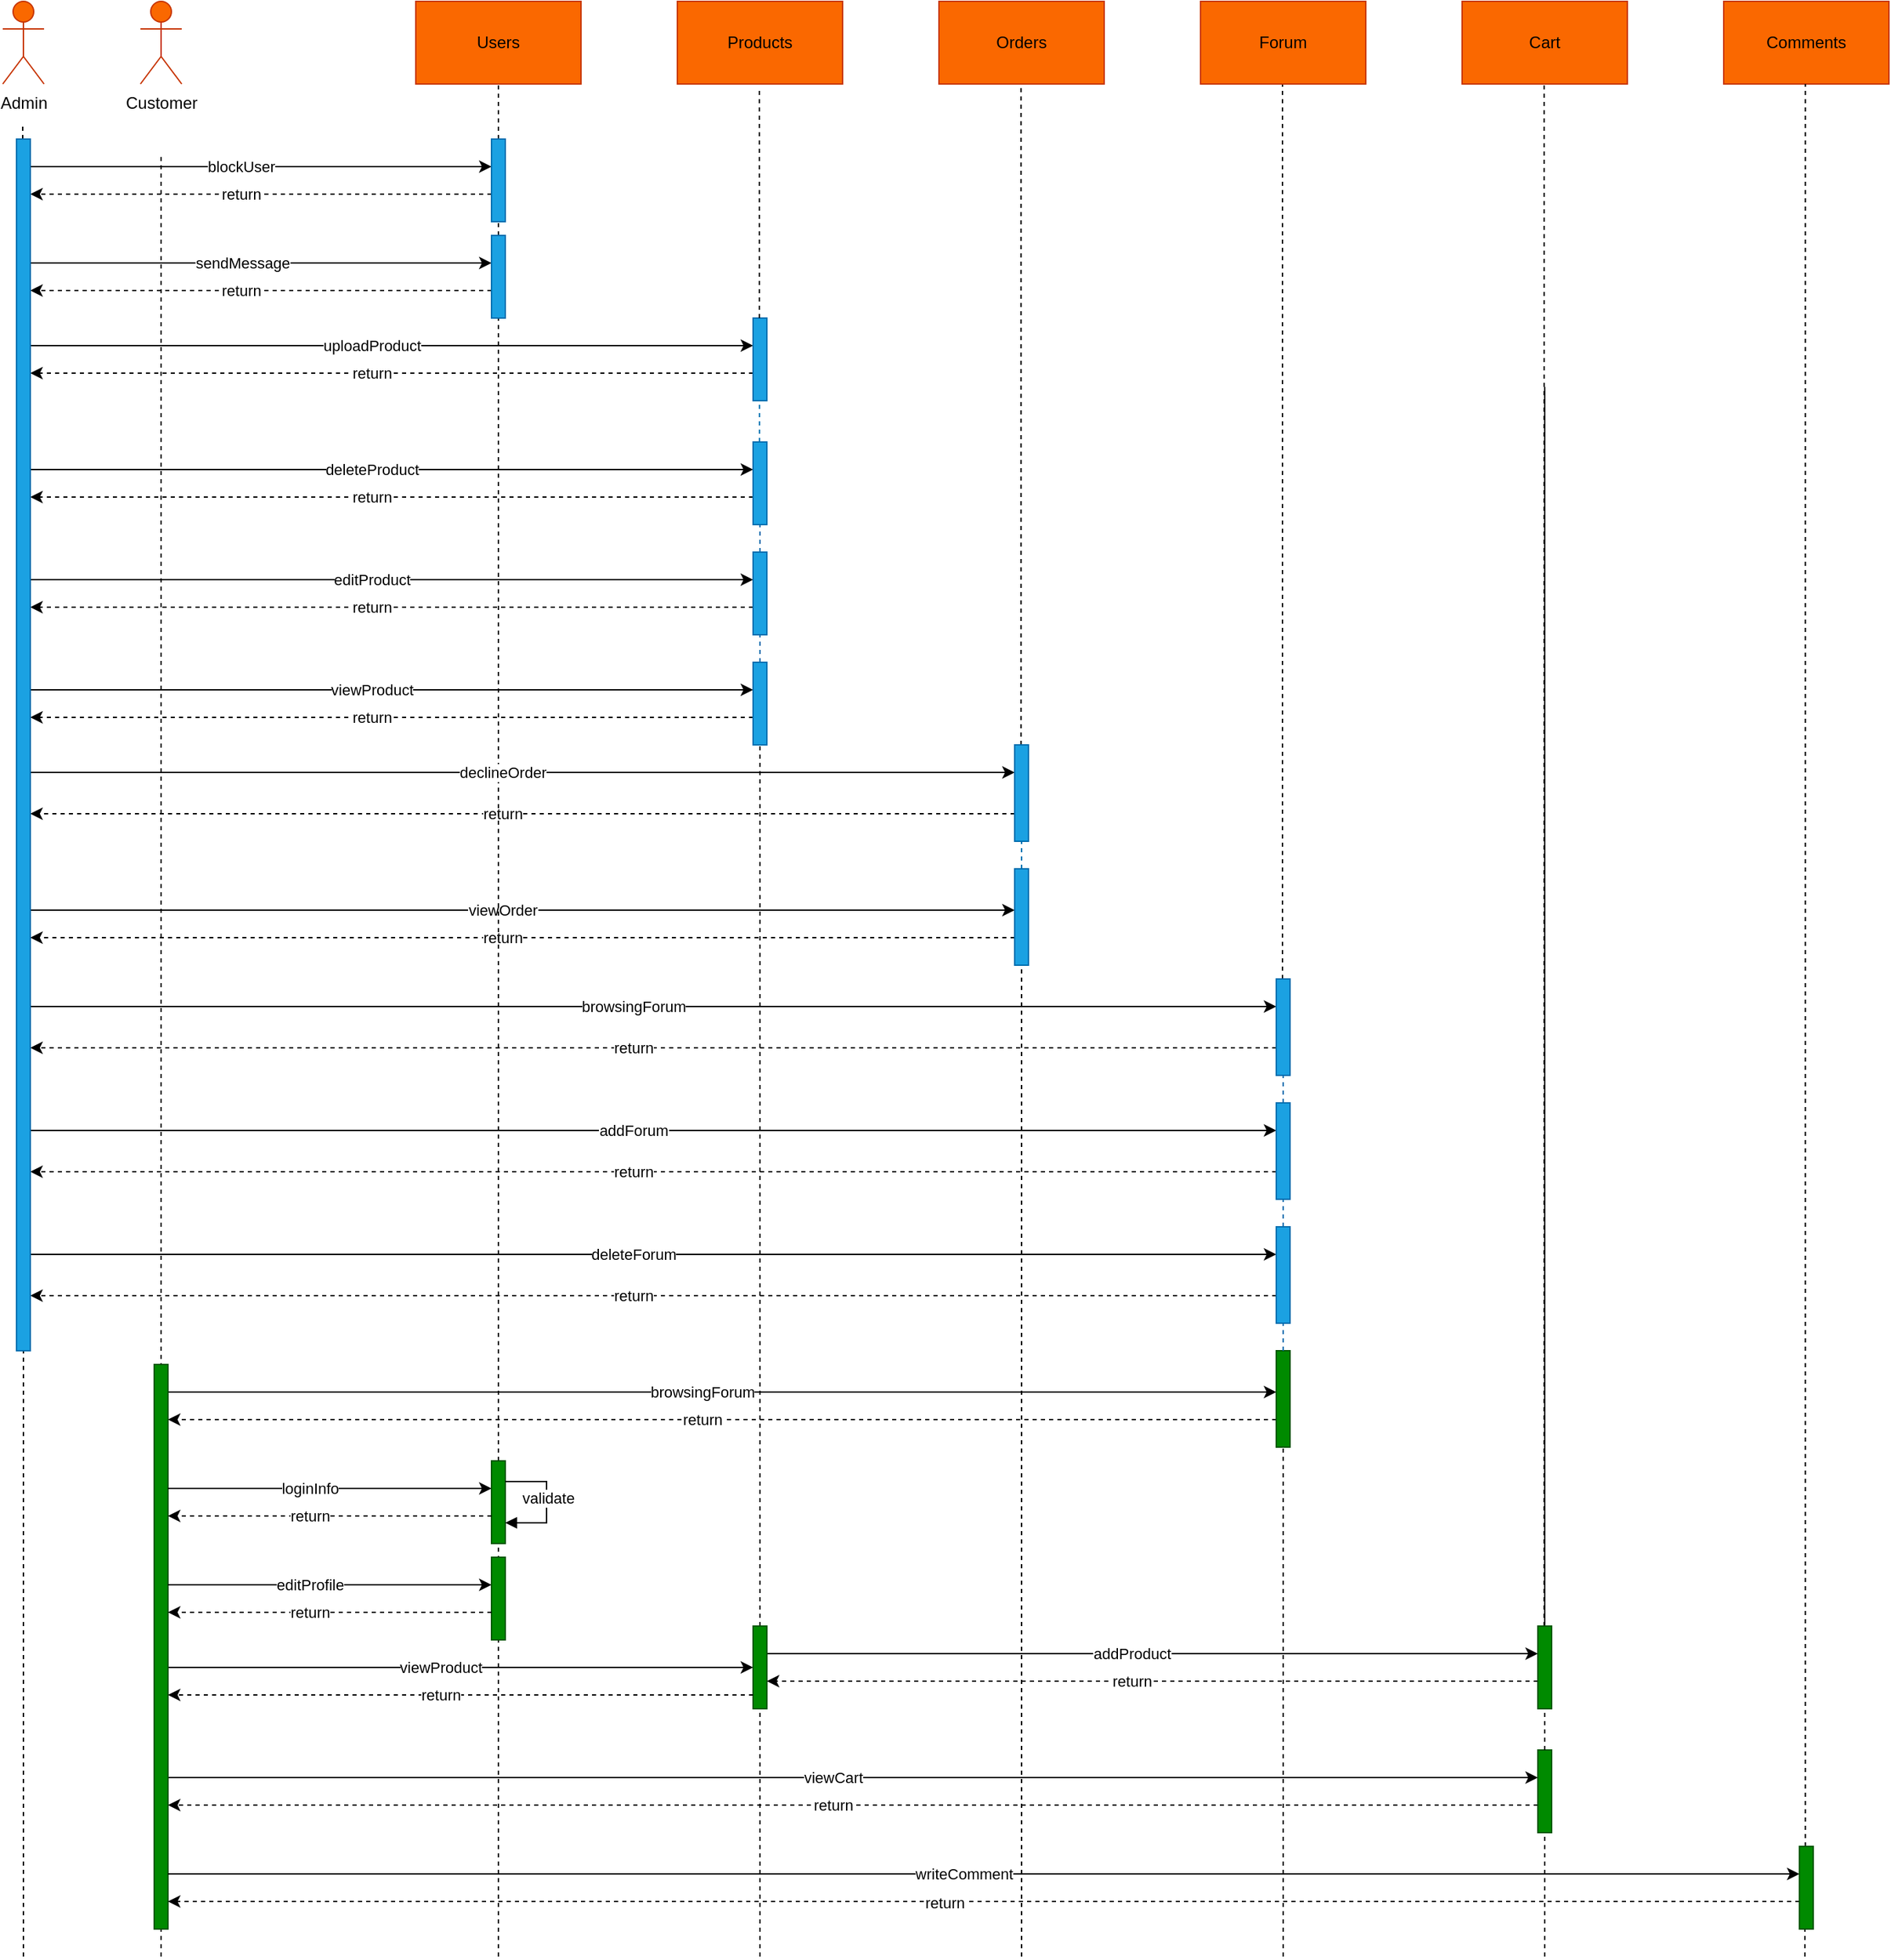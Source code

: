 <mxfile version="22.0.6" type="device">
  <diagram name="Page-1" id="2YBvvXClWsGukQMizWep">
    <mxGraphModel dx="1909" dy="971" grid="1" gridSize="10" guides="1" tooltips="1" connect="1" arrows="1" fold="1" page="1" pageScale="1" pageWidth="850" pageHeight="1100" math="0" shadow="0">
      <root>
        <mxCell id="0" />
        <mxCell id="1" parent="0" />
        <mxCell id="FtzVDYaoyo5m5slX8wzm-1" value="Admin" style="shape=umlActor;verticalLabelPosition=bottom;verticalAlign=top;html=1;outlineConnect=0;fillColor=#fa6800;fontColor=#000000;strokeColor=#C73500;" parent="1" vertex="1">
          <mxGeometry x="10" y="60" width="30" height="60" as="geometry" />
        </mxCell>
        <mxCell id="FtzVDYaoyo5m5slX8wzm-2" value="Customer" style="shape=umlActor;verticalLabelPosition=bottom;verticalAlign=top;html=1;outlineConnect=0;fillColor=#fa6800;fontColor=#000000;strokeColor=#C73500;" parent="1" vertex="1">
          <mxGeometry x="110" y="60" width="30" height="60" as="geometry" />
        </mxCell>
        <mxCell id="FtzVDYaoyo5m5slX8wzm-4" value="" style="endArrow=none;dashed=1;html=1;rounded=0;" parent="1" source="ckkpsDQTNY30UH5Dj0xy-1" edge="1">
          <mxGeometry width="50" height="50" relative="1" as="geometry">
            <mxPoint x="25" y="1480" as="sourcePoint" />
            <mxPoint x="24.5" y="150" as="targetPoint" />
          </mxGeometry>
        </mxCell>
        <mxCell id="FtzVDYaoyo5m5slX8wzm-7" value="Users" style="rounded=0;whiteSpace=wrap;html=1;fillColor=#fa6800;fontColor=#000000;strokeColor=#C73500;" parent="1" vertex="1">
          <mxGeometry x="310" y="60" width="120" height="60" as="geometry" />
        </mxCell>
        <mxCell id="FtzVDYaoyo5m5slX8wzm-8" value="Products" style="rounded=0;whiteSpace=wrap;html=1;fillColor=#fa6800;fontColor=#000000;strokeColor=#C73500;" parent="1" vertex="1">
          <mxGeometry x="500" y="60" width="120" height="60" as="geometry" />
        </mxCell>
        <mxCell id="FtzVDYaoyo5m5slX8wzm-11" value="Cart" style="rounded=0;whiteSpace=wrap;html=1;fillColor=#fa6800;fontColor=#000000;strokeColor=#C73500;" parent="1" vertex="1">
          <mxGeometry x="1070" y="60" width="120" height="60" as="geometry" />
        </mxCell>
        <mxCell id="FtzVDYaoyo5m5slX8wzm-12" value="" style="endArrow=none;dashed=1;html=1;rounded=0;" parent="1" source="eIc7a8zzQg1Sa1_WoRTr-14" edge="1">
          <mxGeometry width="50" height="50" relative="1" as="geometry">
            <mxPoint x="940" y="1170" as="sourcePoint" />
            <mxPoint x="939.5" y="120" as="targetPoint" />
          </mxGeometry>
        </mxCell>
        <mxCell id="FtzVDYaoyo5m5slX8wzm-20" value="" style="endArrow=none;dashed=1;html=1;rounded=0;" parent="1" edge="1">
          <mxGeometry width="50" height="50" relative="1" as="geometry">
            <mxPoint x="125" y="1130" as="sourcePoint" />
            <mxPoint x="125" y="170" as="targetPoint" />
          </mxGeometry>
        </mxCell>
        <mxCell id="FtzVDYaoyo5m5slX8wzm-23" value="" style="endArrow=classic;html=1;rounded=0;" parent="1" edge="1">
          <mxGeometry relative="1" as="geometry">
            <mxPoint x="30" y="250" as="sourcePoint" />
            <mxPoint x="365" y="250" as="targetPoint" />
          </mxGeometry>
        </mxCell>
        <mxCell id="FtzVDYaoyo5m5slX8wzm-24" value="sendMessage" style="edgeLabel;resizable=0;html=1;align=center;verticalAlign=middle;" parent="FtzVDYaoyo5m5slX8wzm-23" connectable="0" vertex="1">
          <mxGeometry relative="1" as="geometry">
            <mxPoint x="-14" as="offset" />
          </mxGeometry>
        </mxCell>
        <mxCell id="FtzVDYaoyo5m5slX8wzm-25" value="" style="endArrow=classic;html=1;rounded=0;dashed=1;" parent="1" edge="1">
          <mxGeometry relative="1" as="geometry">
            <mxPoint x="365" y="270" as="sourcePoint" />
            <mxPoint x="30" y="270" as="targetPoint" />
          </mxGeometry>
        </mxCell>
        <mxCell id="FtzVDYaoyo5m5slX8wzm-26" value="return" style="edgeLabel;resizable=0;html=1;align=center;verticalAlign=middle;" parent="FtzVDYaoyo5m5slX8wzm-25" connectable="0" vertex="1">
          <mxGeometry relative="1" as="geometry">
            <mxPoint x="-15" as="offset" />
          </mxGeometry>
        </mxCell>
        <mxCell id="FtzVDYaoyo5m5slX8wzm-31" value="" style="endArrow=classic;html=1;rounded=0;" parent="1" edge="1">
          <mxGeometry relative="1" as="geometry">
            <mxPoint x="30" y="180" as="sourcePoint" />
            <mxPoint x="365" y="180" as="targetPoint" />
          </mxGeometry>
        </mxCell>
        <mxCell id="FtzVDYaoyo5m5slX8wzm-32" value="blockUser" style="edgeLabel;resizable=0;html=1;align=center;verticalAlign=middle;" parent="FtzVDYaoyo5m5slX8wzm-31" connectable="0" vertex="1">
          <mxGeometry relative="1" as="geometry">
            <mxPoint x="-15" as="offset" />
          </mxGeometry>
        </mxCell>
        <mxCell id="FtzVDYaoyo5m5slX8wzm-41" value="" style="endArrow=none;dashed=1;html=1;rounded=0;entryX=0.5;entryY=1;entryDx=0;entryDy=0;" parent="1" source="FtzVDYaoyo5m5slX8wzm-36" target="FtzVDYaoyo5m5slX8wzm-7" edge="1">
          <mxGeometry width="50" height="50" relative="1" as="geometry">
            <mxPoint x="370" y="1170" as="sourcePoint" />
            <mxPoint x="420" y="280" as="targetPoint" />
          </mxGeometry>
        </mxCell>
        <mxCell id="FtzVDYaoyo5m5slX8wzm-42" value="" style="endArrow=classic;html=1;rounded=0;" parent="1" edge="1">
          <mxGeometry relative="1" as="geometry">
            <mxPoint x="30" y="310" as="sourcePoint" />
            <mxPoint x="555" y="310" as="targetPoint" />
          </mxGeometry>
        </mxCell>
        <mxCell id="FtzVDYaoyo5m5slX8wzm-43" value="uploadProduct" style="edgeLabel;resizable=0;html=1;align=center;verticalAlign=middle;" parent="FtzVDYaoyo5m5slX8wzm-42" connectable="0" vertex="1">
          <mxGeometry relative="1" as="geometry">
            <mxPoint x="-15" as="offset" />
          </mxGeometry>
        </mxCell>
        <mxCell id="FtzVDYaoyo5m5slX8wzm-44" value="" style="endArrow=classic;html=1;rounded=0;dashed=1;" parent="1" edge="1">
          <mxGeometry relative="1" as="geometry">
            <mxPoint x="555" y="330" as="sourcePoint" />
            <mxPoint x="30" y="330" as="targetPoint" />
          </mxGeometry>
        </mxCell>
        <mxCell id="FtzVDYaoyo5m5slX8wzm-45" value="return" style="edgeLabel;resizable=0;html=1;align=center;verticalAlign=middle;" parent="FtzVDYaoyo5m5slX8wzm-44" connectable="0" vertex="1">
          <mxGeometry relative="1" as="geometry">
            <mxPoint x="-15" as="offset" />
          </mxGeometry>
        </mxCell>
        <mxCell id="FtzVDYaoyo5m5slX8wzm-52" value="" style="endArrow=classic;html=1;rounded=0;dashed=1;" parent="1" edge="1">
          <mxGeometry relative="1" as="geometry">
            <mxPoint x="365" y="200" as="sourcePoint" />
            <mxPoint x="30" y="200" as="targetPoint" />
          </mxGeometry>
        </mxCell>
        <mxCell id="FtzVDYaoyo5m5slX8wzm-53" value="return" style="edgeLabel;resizable=0;html=1;align=center;verticalAlign=middle;" parent="FtzVDYaoyo5m5slX8wzm-52" connectable="0" vertex="1">
          <mxGeometry relative="1" as="geometry">
            <mxPoint x="-15" as="offset" />
          </mxGeometry>
        </mxCell>
        <mxCell id="FtzVDYaoyo5m5slX8wzm-58" value="" style="endArrow=classic;html=1;rounded=0;" parent="1" edge="1">
          <mxGeometry relative="1" as="geometry">
            <mxPoint x="30" y="400" as="sourcePoint" />
            <mxPoint x="555" y="400" as="targetPoint" />
          </mxGeometry>
        </mxCell>
        <mxCell id="FtzVDYaoyo5m5slX8wzm-59" value="deleteProduct" style="edgeLabel;resizable=0;html=1;align=center;verticalAlign=middle;" parent="FtzVDYaoyo5m5slX8wzm-58" connectable="0" vertex="1">
          <mxGeometry relative="1" as="geometry">
            <mxPoint x="-15" as="offset" />
          </mxGeometry>
        </mxCell>
        <mxCell id="FtzVDYaoyo5m5slX8wzm-60" value="" style="endArrow=classic;html=1;rounded=0;dashed=1;" parent="1" edge="1">
          <mxGeometry relative="1" as="geometry">
            <mxPoint x="555" y="420" as="sourcePoint" />
            <mxPoint x="30" y="420" as="targetPoint" />
          </mxGeometry>
        </mxCell>
        <mxCell id="FtzVDYaoyo5m5slX8wzm-61" value="return" style="edgeLabel;resizable=0;html=1;align=center;verticalAlign=middle;" parent="FtzVDYaoyo5m5slX8wzm-60" connectable="0" vertex="1">
          <mxGeometry relative="1" as="geometry">
            <mxPoint x="-15" as="offset" />
          </mxGeometry>
        </mxCell>
        <mxCell id="FtzVDYaoyo5m5slX8wzm-62" value="" style="endArrow=classic;html=1;rounded=0;" parent="1" edge="1">
          <mxGeometry relative="1" as="geometry">
            <mxPoint x="30" y="480" as="sourcePoint" />
            <mxPoint x="555" y="480" as="targetPoint" />
          </mxGeometry>
        </mxCell>
        <mxCell id="FtzVDYaoyo5m5slX8wzm-63" value="editProduct" style="edgeLabel;resizable=0;html=1;align=center;verticalAlign=middle;" parent="FtzVDYaoyo5m5slX8wzm-62" connectable="0" vertex="1">
          <mxGeometry relative="1" as="geometry">
            <mxPoint x="-15" as="offset" />
          </mxGeometry>
        </mxCell>
        <mxCell id="FtzVDYaoyo5m5slX8wzm-64" value="" style="endArrow=classic;html=1;rounded=0;dashed=1;" parent="1" edge="1">
          <mxGeometry relative="1" as="geometry">
            <mxPoint x="555" y="500" as="sourcePoint" />
            <mxPoint x="30" y="500" as="targetPoint" />
          </mxGeometry>
        </mxCell>
        <mxCell id="FtzVDYaoyo5m5slX8wzm-65" value="return" style="edgeLabel;resizable=0;html=1;align=center;verticalAlign=middle;" parent="FtzVDYaoyo5m5slX8wzm-64" connectable="0" vertex="1">
          <mxGeometry relative="1" as="geometry">
            <mxPoint x="-15" as="offset" />
          </mxGeometry>
        </mxCell>
        <mxCell id="FtzVDYaoyo5m5slX8wzm-72" value="" style="endArrow=classic;html=1;rounded=0;" parent="1" edge="1">
          <mxGeometry relative="1" as="geometry">
            <mxPoint x="30" y="720" as="sourcePoint" />
            <mxPoint x="745" y="720" as="targetPoint" />
          </mxGeometry>
        </mxCell>
        <mxCell id="FtzVDYaoyo5m5slX8wzm-73" value="viewOrder" style="edgeLabel;resizable=0;html=1;align=center;verticalAlign=middle;" parent="FtzVDYaoyo5m5slX8wzm-72" connectable="0" vertex="1">
          <mxGeometry relative="1" as="geometry">
            <mxPoint x="-15" as="offset" />
          </mxGeometry>
        </mxCell>
        <mxCell id="FtzVDYaoyo5m5slX8wzm-74" value="" style="endArrow=classic;html=1;rounded=0;dashed=1;" parent="1" edge="1">
          <mxGeometry relative="1" as="geometry">
            <mxPoint x="745" y="740" as="sourcePoint" />
            <mxPoint x="30" y="740" as="targetPoint" />
          </mxGeometry>
        </mxCell>
        <mxCell id="FtzVDYaoyo5m5slX8wzm-75" value="return" style="edgeLabel;resizable=0;html=1;align=center;verticalAlign=middle;" parent="FtzVDYaoyo5m5slX8wzm-74" connectable="0" vertex="1">
          <mxGeometry relative="1" as="geometry">
            <mxPoint x="-15" as="offset" />
          </mxGeometry>
        </mxCell>
        <mxCell id="FtzVDYaoyo5m5slX8wzm-80" value="" style="endArrow=classic;html=1;rounded=0;" parent="1" edge="1">
          <mxGeometry relative="1" as="geometry">
            <mxPoint x="30" y="560" as="sourcePoint" />
            <mxPoint x="555" y="560" as="targetPoint" />
          </mxGeometry>
        </mxCell>
        <mxCell id="FtzVDYaoyo5m5slX8wzm-81" value="viewProduct" style="edgeLabel;resizable=0;html=1;align=center;verticalAlign=middle;" parent="FtzVDYaoyo5m5slX8wzm-80" connectable="0" vertex="1">
          <mxGeometry relative="1" as="geometry">
            <mxPoint x="-15" as="offset" />
          </mxGeometry>
        </mxCell>
        <mxCell id="FtzVDYaoyo5m5slX8wzm-82" value="" style="endArrow=classic;html=1;rounded=0;dashed=1;" parent="1" source="FtzVDYaoyo5m5slX8wzm-78" target="ckkpsDQTNY30UH5Dj0xy-1" edge="1">
          <mxGeometry relative="1" as="geometry">
            <mxPoint x="555" y="579.92" as="sourcePoint" />
            <mxPoint x="26" y="580" as="targetPoint" />
            <Array as="points">
              <mxPoint x="180" y="580" />
            </Array>
          </mxGeometry>
        </mxCell>
        <mxCell id="FtzVDYaoyo5m5slX8wzm-83" value="return" style="edgeLabel;resizable=0;html=1;align=center;verticalAlign=middle;" parent="FtzVDYaoyo5m5slX8wzm-82" connectable="0" vertex="1">
          <mxGeometry relative="1" as="geometry">
            <mxPoint x="-15" as="offset" />
          </mxGeometry>
        </mxCell>
        <mxCell id="eIc7a8zzQg1Sa1_WoRTr-4" value="Orders" style="rounded=0;whiteSpace=wrap;html=1;fillColor=#fa6800;fontColor=#000000;strokeColor=#C73500;" parent="1" vertex="1">
          <mxGeometry x="690" y="60" width="120" height="60" as="geometry" />
        </mxCell>
        <mxCell id="eIc7a8zzQg1Sa1_WoRTr-5" value="" style="endArrow=none;dashed=1;html=1;rounded=0;entryX=0.5;entryY=1;entryDx=0;entryDy=0;" parent="1" source="eIc7a8zzQg1Sa1_WoRTr-71" edge="1">
          <mxGeometry width="50" height="50" relative="1" as="geometry">
            <mxPoint x="749.64" y="1170.696" as="sourcePoint" />
            <mxPoint x="749.64" y="120" as="targetPoint" />
            <Array as="points" />
          </mxGeometry>
        </mxCell>
        <mxCell id="eIc7a8zzQg1Sa1_WoRTr-8" value="Forum" style="rounded=0;whiteSpace=wrap;html=1;fillColor=#fa6800;fontColor=#000000;strokeColor=#C73500;" parent="1" vertex="1">
          <mxGeometry x="880" y="60" width="120" height="60" as="geometry" />
        </mxCell>
        <mxCell id="eIc7a8zzQg1Sa1_WoRTr-9" value="" style="endArrow=none;dashed=1;html=1;rounded=0;" parent="1" source="eIc7a8zzQg1Sa1_WoRTr-38" edge="1">
          <mxGeometry width="50" height="50" relative="1" as="geometry">
            <mxPoint x="1130" y="1170" as="sourcePoint" />
            <mxPoint x="1129.58" y="120" as="targetPoint" />
            <Array as="points" />
          </mxGeometry>
        </mxCell>
        <mxCell id="eIc7a8zzQg1Sa1_WoRTr-10" value="" style="endArrow=classic;html=1;rounded=0;" parent="1" edge="1">
          <mxGeometry relative="1" as="geometry">
            <mxPoint x="30" y="790" as="sourcePoint" />
            <mxPoint x="935" y="790" as="targetPoint" />
          </mxGeometry>
        </mxCell>
        <mxCell id="eIc7a8zzQg1Sa1_WoRTr-11" value="browsingForum" style="edgeLabel;resizable=0;html=1;align=center;verticalAlign=middle;" parent="eIc7a8zzQg1Sa1_WoRTr-10" connectable="0" vertex="1">
          <mxGeometry relative="1" as="geometry">
            <mxPoint x="-15" as="offset" />
          </mxGeometry>
        </mxCell>
        <mxCell id="eIc7a8zzQg1Sa1_WoRTr-12" value="" style="endArrow=classic;html=1;rounded=0;dashed=1;" parent="1" edge="1">
          <mxGeometry relative="1" as="geometry">
            <mxPoint x="935" y="820" as="sourcePoint" />
            <mxPoint x="30" y="820" as="targetPoint" />
          </mxGeometry>
        </mxCell>
        <mxCell id="eIc7a8zzQg1Sa1_WoRTr-13" value="return" style="edgeLabel;resizable=0;html=1;align=center;verticalAlign=middle;" parent="eIc7a8zzQg1Sa1_WoRTr-12" connectable="0" vertex="1">
          <mxGeometry relative="1" as="geometry">
            <mxPoint x="-15" as="offset" />
          </mxGeometry>
        </mxCell>
        <mxCell id="eIc7a8zzQg1Sa1_WoRTr-21" value="" style="endArrow=classic;html=1;rounded=0;" parent="1" target="eIc7a8zzQg1Sa1_WoRTr-64" edge="1">
          <mxGeometry relative="1" as="geometry">
            <mxPoint x="130" y="1270" as="sourcePoint" />
            <mxPoint x="550" y="1270" as="targetPoint" />
            <Array as="points">
              <mxPoint x="240" y="1270" />
            </Array>
          </mxGeometry>
        </mxCell>
        <mxCell id="eIc7a8zzQg1Sa1_WoRTr-22" value="viewProduct" style="edgeLabel;resizable=0;html=1;align=center;verticalAlign=middle;" parent="eIc7a8zzQg1Sa1_WoRTr-21" connectable="0" vertex="1">
          <mxGeometry relative="1" as="geometry">
            <mxPoint x="-15" as="offset" />
          </mxGeometry>
        </mxCell>
        <mxCell id="eIc7a8zzQg1Sa1_WoRTr-27" value="" style="endArrow=classic;html=1;rounded=0;dashed=1;" parent="1" edge="1">
          <mxGeometry relative="1" as="geometry">
            <mxPoint x="745" y="650" as="sourcePoint" />
            <mxPoint x="30" y="650" as="targetPoint" />
            <Array as="points">
              <mxPoint x="70" y="650" />
            </Array>
          </mxGeometry>
        </mxCell>
        <mxCell id="eIc7a8zzQg1Sa1_WoRTr-28" value="return" style="edgeLabel;resizable=0;html=1;align=center;verticalAlign=middle;" parent="eIc7a8zzQg1Sa1_WoRTr-27" connectable="0" vertex="1">
          <mxGeometry relative="1" as="geometry">
            <mxPoint x="-15" as="offset" />
          </mxGeometry>
        </mxCell>
        <mxCell id="eIc7a8zzQg1Sa1_WoRTr-29" value="" style="endArrow=classic;html=1;rounded=0;" parent="1" edge="1">
          <mxGeometry relative="1" as="geometry">
            <mxPoint x="130" y="1350" as="sourcePoint" />
            <mxPoint x="1125" y="1350" as="targetPoint" />
          </mxGeometry>
        </mxCell>
        <mxCell id="eIc7a8zzQg1Sa1_WoRTr-30" value="viewCart" style="edgeLabel;resizable=0;html=1;align=center;verticalAlign=middle;" parent="eIc7a8zzQg1Sa1_WoRTr-29" connectable="0" vertex="1">
          <mxGeometry relative="1" as="geometry">
            <mxPoint x="-15" as="offset" />
          </mxGeometry>
        </mxCell>
        <mxCell id="eIc7a8zzQg1Sa1_WoRTr-31" value="" style="endArrow=classic;html=1;rounded=0;dashed=1;" parent="1" source="eIc7a8zzQg1Sa1_WoRTr-33" edge="1">
          <mxGeometry relative="1" as="geometry">
            <mxPoint x="461" y="1370" as="sourcePoint" />
            <mxPoint x="130" y="1370" as="targetPoint" />
            <Array as="points">
              <mxPoint x="900" y="1370" />
            </Array>
          </mxGeometry>
        </mxCell>
        <mxCell id="eIc7a8zzQg1Sa1_WoRTr-32" value="return" style="edgeLabel;resizable=0;html=1;align=center;verticalAlign=middle;" parent="eIc7a8zzQg1Sa1_WoRTr-31" connectable="0" vertex="1">
          <mxGeometry relative="1" as="geometry">
            <mxPoint x="-15" as="offset" />
          </mxGeometry>
        </mxCell>
        <mxCell id="eIc7a8zzQg1Sa1_WoRTr-36" value="" style="endArrow=classic;html=1;rounded=0;" parent="1" source="eIc7a8zzQg1Sa1_WoRTr-64" target="eIc7a8zzQg1Sa1_WoRTr-38" edge="1">
          <mxGeometry relative="1" as="geometry">
            <mxPoint x="560" y="1260" as="sourcePoint" />
            <mxPoint x="1125" y="1260" as="targetPoint" />
            <Array as="points">
              <mxPoint x="585" y="1260" />
            </Array>
          </mxGeometry>
        </mxCell>
        <mxCell id="eIc7a8zzQg1Sa1_WoRTr-37" value="addProduct" style="edgeLabel;resizable=0;html=1;align=center;verticalAlign=middle;" parent="eIc7a8zzQg1Sa1_WoRTr-36" connectable="0" vertex="1">
          <mxGeometry relative="1" as="geometry">
            <mxPoint x="-15" as="offset" />
          </mxGeometry>
        </mxCell>
        <mxCell id="eIc7a8zzQg1Sa1_WoRTr-52" value="" style="endArrow=classic;html=1;rounded=0;" parent="1" edge="1">
          <mxGeometry relative="1" as="geometry">
            <mxPoint x="130" y="1070" as="sourcePoint" />
            <mxPoint x="935" y="1070" as="targetPoint" />
          </mxGeometry>
        </mxCell>
        <mxCell id="eIc7a8zzQg1Sa1_WoRTr-53" value="browsingForum" style="edgeLabel;resizable=0;html=1;align=center;verticalAlign=middle;" parent="eIc7a8zzQg1Sa1_WoRTr-52" connectable="0" vertex="1">
          <mxGeometry relative="1" as="geometry">
            <mxPoint x="-15" as="offset" />
          </mxGeometry>
        </mxCell>
        <mxCell id="eIc7a8zzQg1Sa1_WoRTr-54" value="" style="endArrow=classic;html=1;rounded=0;dashed=1;" parent="1" edge="1">
          <mxGeometry relative="1" as="geometry">
            <mxPoint x="935" y="1090" as="sourcePoint" />
            <mxPoint x="130" y="1090" as="targetPoint" />
          </mxGeometry>
        </mxCell>
        <mxCell id="eIc7a8zzQg1Sa1_WoRTr-55" value="return" style="edgeLabel;resizable=0;html=1;align=center;verticalAlign=middle;" parent="eIc7a8zzQg1Sa1_WoRTr-54" connectable="0" vertex="1">
          <mxGeometry relative="1" as="geometry">
            <mxPoint x="-15" as="offset" />
          </mxGeometry>
        </mxCell>
        <mxCell id="eIc7a8zzQg1Sa1_WoRTr-57" value="" style="endArrow=none;dashed=1;html=1;rounded=0;entryX=0.5;entryY=1;entryDx=0;entryDy=0;" parent="1" source="FtzVDYaoyo5m5slX8wzm-38" target="FtzVDYaoyo5m5slX8wzm-36" edge="1">
          <mxGeometry width="50" height="50" relative="1" as="geometry">
            <mxPoint x="370" y="1170" as="sourcePoint" />
            <mxPoint x="370" y="120" as="targetPoint" />
          </mxGeometry>
        </mxCell>
        <mxCell id="FtzVDYaoyo5m5slX8wzm-36" value="" style="html=1;points=[[0,0,0,0,5],[0,1,0,0,-5],[1,0,0,0,5],[1,1,0,0,-5]];perimeter=orthogonalPerimeter;outlineConnect=0;targetShapes=umlLifeline;portConstraint=eastwest;newEdgeStyle={&quot;curved&quot;:0,&quot;rounded&quot;:0};fillColor=#1ba1e2;strokeColor=#006EAF;fontColor=#ffffff;" parent="1" vertex="1">
          <mxGeometry x="365" y="160" width="10" height="60" as="geometry" />
        </mxCell>
        <mxCell id="eIc7a8zzQg1Sa1_WoRTr-58" value="" style="endArrow=none;dashed=1;html=1;rounded=0;entryX=0.5;entryY=1;entryDx=0;entryDy=0;" parent="1" source="1_sLbkk9Rfj9tffNp5yk-8" target="FtzVDYaoyo5m5slX8wzm-38" edge="1">
          <mxGeometry width="50" height="50" relative="1" as="geometry">
            <mxPoint x="370" y="1480" as="sourcePoint" />
            <mxPoint x="370" y="220" as="targetPoint" />
          </mxGeometry>
        </mxCell>
        <mxCell id="FtzVDYaoyo5m5slX8wzm-38" value="" style="html=1;points=[[0,0,0,0,5],[0,1,0,0,-5],[1,0,0,0,5],[1,1,0,0,-5]];perimeter=orthogonalPerimeter;outlineConnect=0;targetShapes=umlLifeline;portConstraint=eastwest;newEdgeStyle={&quot;curved&quot;:0,&quot;rounded&quot;:0};fillColor=#1ba1e2;strokeColor=#006EAF;fontColor=#ffffff;" parent="1" vertex="1">
          <mxGeometry x="365" y="230" width="10" height="60" as="geometry" />
        </mxCell>
        <mxCell id="FtzVDYaoyo5m5slX8wzm-46" value="" style="html=1;points=[[0,0,0,0,5],[0,1,0,0,-5],[1,0,0,0,5],[1,1,0,0,-5]];perimeter=orthogonalPerimeter;outlineConnect=0;targetShapes=umlLifeline;portConstraint=eastwest;newEdgeStyle={&quot;curved&quot;:0,&quot;rounded&quot;:0};fillColor=#1ba1e2;strokeColor=#006EAF;fontColor=#ffffff;" parent="1" vertex="1">
          <mxGeometry x="555" y="290" width="10" height="60" as="geometry" />
        </mxCell>
        <mxCell id="eIc7a8zzQg1Sa1_WoRTr-63" value="" style="endArrow=none;dashed=1;html=1;rounded=0;" parent="1" source="FtzVDYaoyo5m5slX8wzm-46" edge="1">
          <mxGeometry width="50" height="50" relative="1" as="geometry">
            <mxPoint x="660" y="350" as="sourcePoint" />
            <mxPoint x="559.57" y="125" as="targetPoint" />
          </mxGeometry>
        </mxCell>
        <mxCell id="eIc7a8zzQg1Sa1_WoRTr-65" value="" style="endArrow=none;dashed=1;html=1;rounded=0;" parent="1" target="eIc7a8zzQg1Sa1_WoRTr-64" edge="1">
          <mxGeometry width="50" height="50" relative="1" as="geometry">
            <mxPoint x="560" y="1480" as="sourcePoint" />
            <mxPoint x="559.57" y="125" as="targetPoint" />
          </mxGeometry>
        </mxCell>
        <mxCell id="eIc7a8zzQg1Sa1_WoRTr-66" value="" style="endArrow=none;dashed=1;html=1;rounded=0;fillColor=#1ba1e2;strokeColor=#006EAF;" parent="1" source="FtzVDYaoyo5m5slX8wzm-50" target="FtzVDYaoyo5m5slX8wzm-48" edge="1">
          <mxGeometry width="50" height="50" relative="1" as="geometry">
            <mxPoint x="560" y="950" as="sourcePoint" />
            <mxPoint x="559.57" y="125" as="targetPoint" />
          </mxGeometry>
        </mxCell>
        <mxCell id="FtzVDYaoyo5m5slX8wzm-48" value="" style="html=1;points=[[0,0,0,0,5],[0,1,0,0,-5],[1,0,0,0,5],[1,1,0,0,-5]];perimeter=orthogonalPerimeter;outlineConnect=0;targetShapes=umlLifeline;portConstraint=eastwest;newEdgeStyle={&quot;curved&quot;:0,&quot;rounded&quot;:0};fillColor=#1ba1e2;strokeColor=#006EAF;fontColor=#ffffff;" parent="1" vertex="1">
          <mxGeometry x="555" y="380" width="10" height="60" as="geometry" />
        </mxCell>
        <mxCell id="eIc7a8zzQg1Sa1_WoRTr-67" value="" style="endArrow=none;dashed=1;html=1;rounded=0;fillColor=#1ba1e2;strokeColor=#006EAF;" parent="1" source="FtzVDYaoyo5m5slX8wzm-78" target="FtzVDYaoyo5m5slX8wzm-50" edge="1">
          <mxGeometry width="50" height="50" relative="1" as="geometry">
            <mxPoint x="560" y="950" as="sourcePoint" />
            <mxPoint x="560" y="440" as="targetPoint" />
          </mxGeometry>
        </mxCell>
        <mxCell id="FtzVDYaoyo5m5slX8wzm-50" value="" style="html=1;points=[[0,0,0,0,5],[0,1,0,0,-5],[1,0,0,0,5],[1,1,0,0,-5]];perimeter=orthogonalPerimeter;outlineConnect=0;targetShapes=umlLifeline;portConstraint=eastwest;newEdgeStyle={&quot;curved&quot;:0,&quot;rounded&quot;:0};fillColor=#1ba1e2;strokeColor=#006EAF;fontColor=#ffffff;" parent="1" vertex="1">
          <mxGeometry x="555" y="460" width="10" height="60" as="geometry" />
        </mxCell>
        <mxCell id="eIc7a8zzQg1Sa1_WoRTr-68" value="" style="endArrow=none;dashed=1;html=1;rounded=0;" parent="1" source="eIc7a8zzQg1Sa1_WoRTr-64" target="FtzVDYaoyo5m5slX8wzm-78" edge="1">
          <mxGeometry width="50" height="50" relative="1" as="geometry">
            <mxPoint x="560" y="950" as="sourcePoint" />
            <mxPoint x="560" y="520" as="targetPoint" />
          </mxGeometry>
        </mxCell>
        <mxCell id="FtzVDYaoyo5m5slX8wzm-78" value="" style="html=1;points=[[0,0,0,0,5],[0,1,0,0,-5],[1,0,0,0,5],[1,1,0,0,-5]];perimeter=orthogonalPerimeter;outlineConnect=0;targetShapes=umlLifeline;portConstraint=eastwest;newEdgeStyle={&quot;curved&quot;:0,&quot;rounded&quot;:0};fillColor=#1ba1e2;strokeColor=#006EAF;fontColor=#ffffff;" parent="1" vertex="1">
          <mxGeometry x="555" y="540" width="10" height="60" as="geometry" />
        </mxCell>
        <mxCell id="eIc7a8zzQg1Sa1_WoRTr-69" value="" style="endArrow=classic;html=1;rounded=0;" parent="1" edge="1">
          <mxGeometry relative="1" as="geometry">
            <mxPoint x="30" y="620" as="sourcePoint" />
            <mxPoint x="745" y="620" as="targetPoint" />
          </mxGeometry>
        </mxCell>
        <mxCell id="eIc7a8zzQg1Sa1_WoRTr-70" value="declineOrder" style="edgeLabel;resizable=0;html=1;align=center;verticalAlign=middle;" parent="eIc7a8zzQg1Sa1_WoRTr-69" connectable="0" vertex="1">
          <mxGeometry relative="1" as="geometry">
            <mxPoint x="-15" as="offset" />
          </mxGeometry>
        </mxCell>
        <mxCell id="eIc7a8zzQg1Sa1_WoRTr-72" value="" style="endArrow=none;dashed=1;html=1;rounded=0;entryX=0.5;entryY=1;entryDx=0;entryDy=0;fillColor=#1ba1e2;strokeColor=#006EAF;" parent="1" source="eIc7a8zzQg1Sa1_WoRTr-6" target="eIc7a8zzQg1Sa1_WoRTr-71" edge="1">
          <mxGeometry width="50" height="50" relative="1" as="geometry">
            <mxPoint x="749.64" y="1170.696" as="sourcePoint" />
            <mxPoint x="749.64" y="120" as="targetPoint" />
            <Array as="points" />
          </mxGeometry>
        </mxCell>
        <mxCell id="eIc7a8zzQg1Sa1_WoRTr-71" value="" style="html=1;points=[[0,0,0,0,5],[0,1,0,0,-5],[1,0,0,0,5],[1,1,0,0,-5]];perimeter=orthogonalPerimeter;outlineConnect=0;targetShapes=umlLifeline;portConstraint=eastwest;newEdgeStyle={&quot;curved&quot;:0,&quot;rounded&quot;:0};fillColor=#1ba1e2;strokeColor=#006EAF;fontColor=#ffffff;" parent="1" vertex="1">
          <mxGeometry x="745" y="600" width="10" height="70" as="geometry" />
        </mxCell>
        <mxCell id="eIc7a8zzQg1Sa1_WoRTr-73" value="" style="endArrow=none;dashed=1;html=1;rounded=0;" parent="1" target="eIc7a8zzQg1Sa1_WoRTr-33" edge="1">
          <mxGeometry width="50" height="50" relative="1" as="geometry">
            <mxPoint x="1130" y="1480" as="sourcePoint" />
            <mxPoint x="1132.5" y="1130.0" as="targetPoint" />
          </mxGeometry>
        </mxCell>
        <mxCell id="eIc7a8zzQg1Sa1_WoRTr-33" value="" style="html=1;points=[[0,0,0,0,5],[0,1,0,0,-5],[1,0,0,0,5],[1,1,0,0,-5]];perimeter=orthogonalPerimeter;outlineConnect=0;targetShapes=umlLifeline;portConstraint=eastwest;newEdgeStyle={&quot;curved&quot;:0,&quot;rounded&quot;:0};fillColor=#008a00;strokeColor=#005700;fontColor=#ffffff;" parent="1" vertex="1">
          <mxGeometry x="1125" y="1330" width="10" height="60" as="geometry" />
        </mxCell>
        <mxCell id="eIc7a8zzQg1Sa1_WoRTr-74" value="" style="endArrow=none;dashed=1;html=1;rounded=0;entryX=0.5;entryY=1;entryDx=0;entryDy=0;" parent="1" target="eIc7a8zzQg1Sa1_WoRTr-6" edge="1">
          <mxGeometry width="50" height="50" relative="1" as="geometry">
            <mxPoint x="750" y="1480" as="sourcePoint" />
            <mxPoint x="750" y="670" as="targetPoint" />
            <Array as="points" />
          </mxGeometry>
        </mxCell>
        <mxCell id="eIc7a8zzQg1Sa1_WoRTr-6" value="" style="html=1;points=[[0,0,0,0,5],[0,1,0,0,-5],[1,0,0,0,5],[1,1,0,0,-5]];perimeter=orthogonalPerimeter;outlineConnect=0;targetShapes=umlLifeline;portConstraint=eastwest;newEdgeStyle={&quot;curved&quot;:0,&quot;rounded&quot;:0};fillColor=#1ba1e2;strokeColor=#006EAF;fontColor=#ffffff;" parent="1" vertex="1">
          <mxGeometry x="745" y="690" width="10" height="70" as="geometry" />
        </mxCell>
        <mxCell id="eIc7a8zzQg1Sa1_WoRTr-77" value="" style="endArrow=none;dashed=1;html=1;rounded=0;fillColor=#1ba1e2;strokeColor=#006EAF;" parent="1" target="FtzVDYaoyo5m5slX8wzm-46" edge="1">
          <mxGeometry width="50" height="50" relative="1" as="geometry">
            <mxPoint x="559.66" y="380" as="sourcePoint" />
            <mxPoint x="559.66" y="330" as="targetPoint" />
          </mxGeometry>
        </mxCell>
        <mxCell id="eIc7a8zzQg1Sa1_WoRTr-78" value="" style="endArrow=none;dashed=1;html=1;rounded=0;" parent="1" target="eIc7a8zzQg1Sa1_WoRTr-56" edge="1">
          <mxGeometry width="50" height="50" relative="1" as="geometry">
            <mxPoint x="940" y="1480" as="sourcePoint" />
            <mxPoint x="939.5" y="120" as="targetPoint" />
          </mxGeometry>
        </mxCell>
        <mxCell id="eIc7a8zzQg1Sa1_WoRTr-56" value="" style="html=1;points=[[0,0,0,0,5],[0,1,0,0,-5],[1,0,0,0,5],[1,1,0,0,-5]];perimeter=orthogonalPerimeter;outlineConnect=0;targetShapes=umlLifeline;portConstraint=eastwest;newEdgeStyle={&quot;curved&quot;:0,&quot;rounded&quot;:0};fillColor=#008a00;strokeColor=#005700;fontColor=#ffffff;" parent="1" vertex="1">
          <mxGeometry x="935" y="1040" width="10" height="70" as="geometry" />
        </mxCell>
        <mxCell id="eIc7a8zzQg1Sa1_WoRTr-79" value="" style="endArrow=none;dashed=1;html=1;rounded=0;" parent="1" target="eIc7a8zzQg1Sa1_WoRTr-44" edge="1">
          <mxGeometry width="50" height="50" relative="1" as="geometry">
            <mxPoint x="125" y="1480" as="sourcePoint" />
            <mxPoint x="125" y="150" as="targetPoint" />
          </mxGeometry>
        </mxCell>
        <mxCell id="eIc7a8zzQg1Sa1_WoRTr-44" value="" style="html=1;points=[[0,0,0,0,5],[0,1,0,0,-5],[1,0,0,0,5],[1,1,0,0,-5]];perimeter=orthogonalPerimeter;outlineConnect=0;targetShapes=umlLifeline;portConstraint=eastwest;newEdgeStyle={&quot;curved&quot;:0,&quot;rounded&quot;:0};fillColor=#008a00;fontColor=#ffffff;strokeColor=#005700;" parent="1" vertex="1">
          <mxGeometry x="120" y="1050" width="10" height="410" as="geometry" />
        </mxCell>
        <mxCell id="mdtsmkkaWqqf-x2yApyK-1" value="Comments" style="rounded=0;whiteSpace=wrap;html=1;fillColor=#fa6800;fontColor=#000000;strokeColor=#C73500;" parent="1" vertex="1">
          <mxGeometry x="1260" y="60" width="120" height="60" as="geometry" />
        </mxCell>
        <mxCell id="mdtsmkkaWqqf-x2yApyK-2" value="" style="endArrow=none;dashed=1;html=1;rounded=0;" parent="1" source="mdtsmkkaWqqf-x2yApyK-7" edge="1">
          <mxGeometry width="50" height="50" relative="1" as="geometry">
            <mxPoint x="1319" y="1332.857" as="sourcePoint" />
            <mxPoint x="1319.29" y="120" as="targetPoint" />
          </mxGeometry>
        </mxCell>
        <mxCell id="mdtsmkkaWqqf-x2yApyK-3" value="" style="endArrow=classic;html=1;rounded=0;" parent="1" edge="1">
          <mxGeometry relative="1" as="geometry">
            <mxPoint x="130" y="1420" as="sourcePoint" />
            <mxPoint x="1315" y="1420" as="targetPoint" />
          </mxGeometry>
        </mxCell>
        <mxCell id="mdtsmkkaWqqf-x2yApyK-4" value="writeComment" style="edgeLabel;resizable=0;html=1;align=center;verticalAlign=middle;" parent="mdtsmkkaWqqf-x2yApyK-3" connectable="0" vertex="1">
          <mxGeometry relative="1" as="geometry">
            <mxPoint x="-15" as="offset" />
          </mxGeometry>
        </mxCell>
        <mxCell id="mdtsmkkaWqqf-x2yApyK-5" value="" style="endArrow=classic;html=1;rounded=0;dashed=1;" parent="1" source="mdtsmkkaWqqf-x2yApyK-7" edge="1">
          <mxGeometry relative="1" as="geometry">
            <mxPoint x="1320" y="1439" as="sourcePoint" />
            <mxPoint x="130" y="1440" as="targetPoint" />
            <Array as="points">
              <mxPoint x="1280" y="1440" />
            </Array>
          </mxGeometry>
        </mxCell>
        <mxCell id="mdtsmkkaWqqf-x2yApyK-17" value="return" style="edgeLabel;html=1;align=center;verticalAlign=middle;resizable=0;points=[];" parent="mdtsmkkaWqqf-x2yApyK-5" vertex="1" connectable="0">
          <mxGeometry x="0.049" y="1" relative="1" as="geometry">
            <mxPoint as="offset" />
          </mxGeometry>
        </mxCell>
        <mxCell id="mdtsmkkaWqqf-x2yApyK-8" value="" style="endArrow=none;dashed=1;html=1;rounded=0;" parent="1" target="mdtsmkkaWqqf-x2yApyK-7" edge="1">
          <mxGeometry width="50" height="50" relative="1" as="geometry">
            <mxPoint x="1319" y="1480" as="sourcePoint" />
            <mxPoint x="1319.29" y="120" as="targetPoint" />
          </mxGeometry>
        </mxCell>
        <mxCell id="mdtsmkkaWqqf-x2yApyK-9" value="" style="endArrow=classic;html=1;rounded=0;" parent="1" source="ckkpsDQTNY30UH5Dj0xy-1" target="mdtsmkkaWqqf-x2yApyK-13" edge="1">
          <mxGeometry relative="1" as="geometry">
            <mxPoint x="25" y="889" as="sourcePoint" />
            <mxPoint x="540" y="889" as="targetPoint" />
            <Array as="points">
              <mxPoint x="80" y="880" />
            </Array>
          </mxGeometry>
        </mxCell>
        <mxCell id="mdtsmkkaWqqf-x2yApyK-10" value="addForum" style="edgeLabel;resizable=0;html=1;align=center;verticalAlign=middle;" parent="mdtsmkkaWqqf-x2yApyK-9" connectable="0" vertex="1">
          <mxGeometry relative="1" as="geometry">
            <mxPoint x="-15" as="offset" />
          </mxGeometry>
        </mxCell>
        <mxCell id="mdtsmkkaWqqf-x2yApyK-11" value="" style="endArrow=classic;html=1;rounded=0;dashed=1;" parent="1" edge="1">
          <mxGeometry relative="1" as="geometry">
            <mxPoint x="935" y="910" as="sourcePoint" />
            <mxPoint x="30" y="910" as="targetPoint" />
          </mxGeometry>
        </mxCell>
        <mxCell id="mdtsmkkaWqqf-x2yApyK-12" value="return" style="edgeLabel;resizable=0;html=1;align=center;verticalAlign=middle;" parent="mdtsmkkaWqqf-x2yApyK-11" connectable="0" vertex="1">
          <mxGeometry relative="1" as="geometry">
            <mxPoint x="-15" as="offset" />
          </mxGeometry>
        </mxCell>
        <mxCell id="mdtsmkkaWqqf-x2yApyK-7" value="" style="html=1;points=[[0,0,0,0,5],[0,1,0,0,-5],[1,0,0,0,5],[1,1,0,0,-5]];perimeter=orthogonalPerimeter;outlineConnect=0;targetShapes=umlLifeline;portConstraint=eastwest;newEdgeStyle={&quot;curved&quot;:0,&quot;rounded&quot;:0};fillColor=#008a00;strokeColor=#005700;fontColor=#ffffff;" parent="1" vertex="1">
          <mxGeometry x="1315" y="1400" width="10" height="60" as="geometry" />
        </mxCell>
        <mxCell id="mdtsmkkaWqqf-x2yApyK-18" value="" style="endArrow=classic;html=1;rounded=0;" parent="1" edge="1">
          <mxGeometry relative="1" as="geometry">
            <mxPoint x="30" y="970" as="sourcePoint" />
            <mxPoint x="935" y="970" as="targetPoint" />
          </mxGeometry>
        </mxCell>
        <mxCell id="mdtsmkkaWqqf-x2yApyK-19" value="deleteForum" style="edgeLabel;resizable=0;html=1;align=center;verticalAlign=middle;" parent="mdtsmkkaWqqf-x2yApyK-18" connectable="0" vertex="1">
          <mxGeometry relative="1" as="geometry">
            <mxPoint x="-15" as="offset" />
          </mxGeometry>
        </mxCell>
        <mxCell id="mdtsmkkaWqqf-x2yApyK-20" value="" style="endArrow=classic;html=1;rounded=0;dashed=1;" parent="1" source="mdtsmkkaWqqf-x2yApyK-22" target="ckkpsDQTNY30UH5Dj0xy-1" edge="1">
          <mxGeometry relative="1" as="geometry">
            <mxPoint x="540" y="1000" as="sourcePoint" />
            <mxPoint x="25" y="999" as="targetPoint" />
            <Array as="points">
              <mxPoint x="100" y="1000" />
            </Array>
          </mxGeometry>
        </mxCell>
        <mxCell id="mdtsmkkaWqqf-x2yApyK-21" value="return" style="edgeLabel;resizable=0;html=1;align=center;verticalAlign=middle;" parent="mdtsmkkaWqqf-x2yApyK-20" connectable="0" vertex="1">
          <mxGeometry relative="1" as="geometry">
            <mxPoint x="-15" as="offset" />
          </mxGeometry>
        </mxCell>
        <mxCell id="1_sLbkk9Rfj9tffNp5yk-1" value="" style="endArrow=classic;html=1;rounded=0;dashed=1;" parent="1" edge="1">
          <mxGeometry relative="1" as="geometry">
            <mxPoint x="1125.0" y="1280" as="sourcePoint" />
            <mxPoint x="565" y="1280" as="targetPoint" />
          </mxGeometry>
        </mxCell>
        <mxCell id="1_sLbkk9Rfj9tffNp5yk-2" value="return" style="edgeLabel;resizable=0;html=1;align=center;verticalAlign=middle;" parent="1_sLbkk9Rfj9tffNp5yk-1" connectable="0" vertex="1">
          <mxGeometry relative="1" as="geometry">
            <mxPoint x="-15" as="offset" />
          </mxGeometry>
        </mxCell>
        <mxCell id="eIc7a8zzQg1Sa1_WoRTr-64" value="" style="html=1;points=[[0,0,0,0,5],[0,1,0,0,-5],[1,0,0,0,5],[1,1,0,0,-5]];perimeter=orthogonalPerimeter;outlineConnect=0;targetShapes=umlLifeline;portConstraint=eastwest;newEdgeStyle={&quot;curved&quot;:0,&quot;rounded&quot;:0};fillColor=#008a00;strokeColor=#005700;fontColor=#ffffff;" parent="1" vertex="1">
          <mxGeometry x="555" y="1240" width="10" height="60" as="geometry" />
        </mxCell>
        <mxCell id="1_sLbkk9Rfj9tffNp5yk-3" value="" style="endArrow=none;dashed=1;html=1;rounded=0;fillColor=#1ba1e2;strokeColor=#006EAF;" parent="1" source="eIc7a8zzQg1Sa1_WoRTr-56" target="mdtsmkkaWqqf-x2yApyK-22" edge="1">
          <mxGeometry width="50" height="50" relative="1" as="geometry">
            <mxPoint x="940" y="1190" as="sourcePoint" />
            <mxPoint x="939.5" y="120" as="targetPoint" />
          </mxGeometry>
        </mxCell>
        <mxCell id="mdtsmkkaWqqf-x2yApyK-22" value="" style="html=1;points=[[0,0,0,0,5],[0,1,0,0,-5],[1,0,0,0,5],[1,1,0,0,-5]];perimeter=orthogonalPerimeter;outlineConnect=0;targetShapes=umlLifeline;portConstraint=eastwest;newEdgeStyle={&quot;curved&quot;:0,&quot;rounded&quot;:0};fillColor=#1ba1e2;strokeColor=#006EAF;fontColor=#ffffff;" parent="1" vertex="1">
          <mxGeometry x="935" y="950" width="10" height="70" as="geometry" />
        </mxCell>
        <mxCell id="1_sLbkk9Rfj9tffNp5yk-4" value="" style="endArrow=none;dashed=1;html=1;rounded=0;fillColor=#1ba1e2;strokeColor=#006EAF;" parent="1" source="mdtsmkkaWqqf-x2yApyK-22" target="mdtsmkkaWqqf-x2yApyK-13" edge="1">
          <mxGeometry width="50" height="50" relative="1" as="geometry">
            <mxPoint x="940" y="950" as="sourcePoint" />
            <mxPoint x="939.5" y="120" as="targetPoint" />
          </mxGeometry>
        </mxCell>
        <mxCell id="mdtsmkkaWqqf-x2yApyK-13" value="" style="html=1;points=[[0,0,0,0,5],[0,1,0,0,-5],[1,0,0,0,5],[1,1,0,0,-5]];perimeter=orthogonalPerimeter;outlineConnect=0;targetShapes=umlLifeline;portConstraint=eastwest;newEdgeStyle={&quot;curved&quot;:0,&quot;rounded&quot;:0};fillColor=#1ba1e2;strokeColor=#006EAF;fontColor=#ffffff;" parent="1" vertex="1">
          <mxGeometry x="935" y="860" width="10" height="70" as="geometry" />
        </mxCell>
        <mxCell id="1_sLbkk9Rfj9tffNp5yk-5" value="" style="endArrow=none;dashed=1;html=1;rounded=0;fillColor=#1ba1e2;strokeColor=#006EAF;" parent="1" source="mdtsmkkaWqqf-x2yApyK-13" target="eIc7a8zzQg1Sa1_WoRTr-14" edge="1">
          <mxGeometry width="50" height="50" relative="1" as="geometry">
            <mxPoint x="940" y="860" as="sourcePoint" />
            <mxPoint x="939.5" y="120" as="targetPoint" />
          </mxGeometry>
        </mxCell>
        <mxCell id="eIc7a8zzQg1Sa1_WoRTr-14" value="" style="html=1;points=[[0,0,0,0,5],[0,1,0,0,-5],[1,0,0,0,5],[1,1,0,0,-5]];perimeter=orthogonalPerimeter;outlineConnect=0;targetShapes=umlLifeline;portConstraint=eastwest;newEdgeStyle={&quot;curved&quot;:0,&quot;rounded&quot;:0};fillColor=#1ba1e2;strokeColor=#006EAF;fontColor=#ffffff;" parent="1" vertex="1">
          <mxGeometry x="935" y="770" width="10" height="70" as="geometry" />
        </mxCell>
        <mxCell id="1_sLbkk9Rfj9tffNp5yk-6" value="" style="endArrow=classic;html=1;rounded=0;" parent="1" edge="1">
          <mxGeometry relative="1" as="geometry">
            <mxPoint x="130" y="1140" as="sourcePoint" />
            <mxPoint x="365" y="1140" as="targetPoint" />
          </mxGeometry>
        </mxCell>
        <mxCell id="1_sLbkk9Rfj9tffNp5yk-7" value="loginInfo" style="edgeLabel;resizable=0;html=1;align=center;verticalAlign=middle;" parent="1_sLbkk9Rfj9tffNp5yk-6" connectable="0" vertex="1">
          <mxGeometry relative="1" as="geometry">
            <mxPoint x="-15" as="offset" />
          </mxGeometry>
        </mxCell>
        <mxCell id="1_sLbkk9Rfj9tffNp5yk-9" value="" style="endArrow=none;dashed=1;html=1;rounded=0;entryX=0.5;entryY=1;entryDx=0;entryDy=0;" parent="1" target="1_sLbkk9Rfj9tffNp5yk-8" edge="1">
          <mxGeometry width="50" height="50" relative="1" as="geometry">
            <mxPoint x="370" y="1480" as="sourcePoint" />
            <mxPoint x="370" y="290" as="targetPoint" />
          </mxGeometry>
        </mxCell>
        <mxCell id="1_sLbkk9Rfj9tffNp5yk-8" value="" style="html=1;points=[[0,0,0,0,5],[0,1,0,0,-5],[1,0,0,0,5],[1,1,0,0,-5]];perimeter=orthogonalPerimeter;outlineConnect=0;targetShapes=umlLifeline;portConstraint=eastwest;newEdgeStyle={&quot;curved&quot;:0,&quot;rounded&quot;:0};fillColor=#008a00;fontColor=#ffffff;strokeColor=#005700;" parent="1" vertex="1">
          <mxGeometry x="365" y="1120" width="10" height="60" as="geometry" />
        </mxCell>
        <mxCell id="1_sLbkk9Rfj9tffNp5yk-11" value="" style="html=1;align=left;spacingLeft=2;endArrow=block;rounded=0;edgeStyle=orthogonalEdgeStyle;curved=0;rounded=0;" parent="1" source="1_sLbkk9Rfj9tffNp5yk-8" target="1_sLbkk9Rfj9tffNp5yk-8" edge="1">
          <mxGeometry relative="1" as="geometry">
            <mxPoint x="375" y="1135" as="sourcePoint" />
            <Array as="points">
              <mxPoint x="405" y="1135" />
              <mxPoint x="405" y="1165" />
            </Array>
            <mxPoint x="376" y="1165" as="targetPoint" />
          </mxGeometry>
        </mxCell>
        <mxCell id="1_sLbkk9Rfj9tffNp5yk-12" value="validate" style="edgeLabel;html=1;align=center;verticalAlign=middle;resizable=0;points=[];" parent="1_sLbkk9Rfj9tffNp5yk-11" vertex="1" connectable="0">
          <mxGeometry x="-0.063" y="1" relative="1" as="geometry">
            <mxPoint as="offset" />
          </mxGeometry>
        </mxCell>
        <mxCell id="1_sLbkk9Rfj9tffNp5yk-18" value="" style="endArrow=none;dashed=1;html=1;rounded=0;" parent="1" source="eIc7a8zzQg1Sa1_WoRTr-33" target="eIc7a8zzQg1Sa1_WoRTr-38" edge="1">
          <mxGeometry width="50" height="50" relative="1" as="geometry">
            <mxPoint x="1130" y="1250" as="sourcePoint" />
            <mxPoint x="1129.58" y="120" as="targetPoint" />
            <Array as="points">
              <mxPoint x="1130" y="340" />
            </Array>
          </mxGeometry>
        </mxCell>
        <mxCell id="eIc7a8zzQg1Sa1_WoRTr-38" value="" style="html=1;points=[[0,0,0,0,5],[0,1,0,0,-5],[1,0,0,0,5],[1,1,0,0,-5]];perimeter=orthogonalPerimeter;outlineConnect=0;targetShapes=umlLifeline;portConstraint=eastwest;newEdgeStyle={&quot;curved&quot;:0,&quot;rounded&quot;:0};fillColor=#008a00;strokeColor=#005700;fontColor=#ffffff;" parent="1" vertex="1">
          <mxGeometry x="1125" y="1240" width="10" height="60" as="geometry" />
        </mxCell>
        <mxCell id="un-YsIhNhx-PYZE48YRV-1" value="" style="endArrow=classic;html=1;rounded=0;dashed=1;" parent="1" edge="1">
          <mxGeometry relative="1" as="geometry">
            <mxPoint x="365" y="1160" as="sourcePoint" />
            <mxPoint x="130" y="1160" as="targetPoint" />
          </mxGeometry>
        </mxCell>
        <mxCell id="un-YsIhNhx-PYZE48YRV-2" value="return" style="edgeLabel;resizable=0;html=1;align=center;verticalAlign=middle;" parent="un-YsIhNhx-PYZE48YRV-1" connectable="0" vertex="1">
          <mxGeometry relative="1" as="geometry">
            <mxPoint x="-15" as="offset" />
          </mxGeometry>
        </mxCell>
        <mxCell id="ckkpsDQTNY30UH5Dj0xy-2" value="" style="endArrow=none;dashed=1;html=1;rounded=0;" parent="1" target="ckkpsDQTNY30UH5Dj0xy-1" edge="1">
          <mxGeometry width="50" height="50" relative="1" as="geometry">
            <mxPoint x="25" y="1480" as="sourcePoint" />
            <mxPoint x="24.5" y="150" as="targetPoint" />
          </mxGeometry>
        </mxCell>
        <mxCell id="ckkpsDQTNY30UH5Dj0xy-1" value="" style="html=1;points=[[0,0,0,0,5],[0,1,0,0,-5],[1,0,0,0,5],[1,1,0,0,-5]];perimeter=orthogonalPerimeter;outlineConnect=0;targetShapes=umlLifeline;portConstraint=eastwest;newEdgeStyle={&quot;curved&quot;:0,&quot;rounded&quot;:0};fillColor=#1ba1e2;strokeColor=#006EAF;fontColor=#ffffff;" parent="1" vertex="1">
          <mxGeometry x="20" y="160" width="10" height="880" as="geometry" />
        </mxCell>
        <mxCell id="ckkpsDQTNY30UH5Dj0xy-3" value="" style="endArrow=classic;html=1;rounded=0;" parent="1" source="eIc7a8zzQg1Sa1_WoRTr-44" target="ckkpsDQTNY30UH5Dj0xy-5" edge="1">
          <mxGeometry relative="1" as="geometry">
            <mxPoint x="130" y="1210" as="sourcePoint" />
            <mxPoint x="365" y="1210" as="targetPoint" />
            <Array as="points">
              <mxPoint x="170" y="1210" />
            </Array>
          </mxGeometry>
        </mxCell>
        <mxCell id="ckkpsDQTNY30UH5Dj0xy-4" value="editProfile" style="edgeLabel;resizable=0;html=1;align=center;verticalAlign=middle;" parent="ckkpsDQTNY30UH5Dj0xy-3" connectable="0" vertex="1">
          <mxGeometry relative="1" as="geometry">
            <mxPoint x="-15" as="offset" />
          </mxGeometry>
        </mxCell>
        <mxCell id="ckkpsDQTNY30UH5Dj0xy-5" value="" style="html=1;points=[[0,0,0,0,5],[0,1,0,0,-5],[1,0,0,0,5],[1,1,0,0,-5]];perimeter=orthogonalPerimeter;outlineConnect=0;targetShapes=umlLifeline;portConstraint=eastwest;newEdgeStyle={&quot;curved&quot;:0,&quot;rounded&quot;:0};fillColor=#008a00;fontColor=#ffffff;strokeColor=#005700;" parent="1" vertex="1">
          <mxGeometry x="365" y="1190" width="10" height="60" as="geometry" />
        </mxCell>
        <mxCell id="ckkpsDQTNY30UH5Dj0xy-6" value="" style="endArrow=classic;html=1;rounded=0;dashed=1;" parent="1" source="ckkpsDQTNY30UH5Dj0xy-5" target="eIc7a8zzQg1Sa1_WoRTr-44" edge="1">
          <mxGeometry relative="1" as="geometry">
            <mxPoint x="365" y="1230" as="sourcePoint" />
            <mxPoint x="130" y="1230" as="targetPoint" />
            <Array as="points">
              <mxPoint x="170" y="1230" />
            </Array>
          </mxGeometry>
        </mxCell>
        <mxCell id="ckkpsDQTNY30UH5Dj0xy-7" value="return" style="edgeLabel;resizable=0;html=1;align=center;verticalAlign=middle;" parent="ckkpsDQTNY30UH5Dj0xy-6" connectable="0" vertex="1">
          <mxGeometry relative="1" as="geometry">
            <mxPoint x="-15" as="offset" />
          </mxGeometry>
        </mxCell>
        <mxCell id="2XA16gPc2nTuUd-lAtIx-1" value="" style="endArrow=classic;html=1;rounded=0;dashed=1;" edge="1" parent="1" source="eIc7a8zzQg1Sa1_WoRTr-64" target="eIc7a8zzQg1Sa1_WoRTr-44">
          <mxGeometry relative="1" as="geometry">
            <mxPoint x="505" y="1290" as="sourcePoint" />
            <mxPoint x="270" y="1290" as="targetPoint" />
            <Array as="points">
              <mxPoint x="310" y="1290" />
            </Array>
          </mxGeometry>
        </mxCell>
        <mxCell id="2XA16gPc2nTuUd-lAtIx-2" value="return" style="edgeLabel;resizable=0;html=1;align=center;verticalAlign=middle;" connectable="0" vertex="1" parent="2XA16gPc2nTuUd-lAtIx-1">
          <mxGeometry relative="1" as="geometry">
            <mxPoint x="-15" as="offset" />
          </mxGeometry>
        </mxCell>
      </root>
    </mxGraphModel>
  </diagram>
</mxfile>
